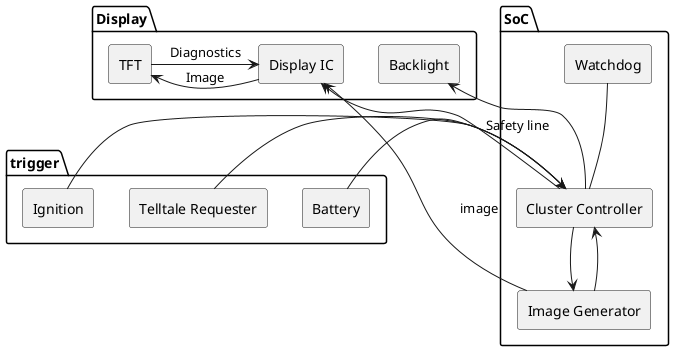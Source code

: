 'SPDX-License-Identifier: CC-BY-4.0
@startuml
skinparam componentStyle rectangle
package "trigger"{ 
[Telltale Requester]
[Ignition]
[Battery]
}
package "SoC" {
  [Watchdog] -- [Cluster Controller]
  [Cluster Controller] --> [Image Generator] 
  [Image Generator] --> [Cluster Controller]
 
  [Cluster Controller] <-l- [Telltale Requester]
  [Cluster Controller] <-l- [Ignition]
  [Cluster Controller] <-l- [Battery]
}
package "Display" {
  [Display IC] <- [Image Generator] : image
  [Display IC] <- [Cluster Controller] : Safety line
  [TFT] -> [Display IC] : Diagnostics
  [TFT] <- [Display IC] : Image
  [Backlight] <-- [Cluster Controller]
}
@enduml
